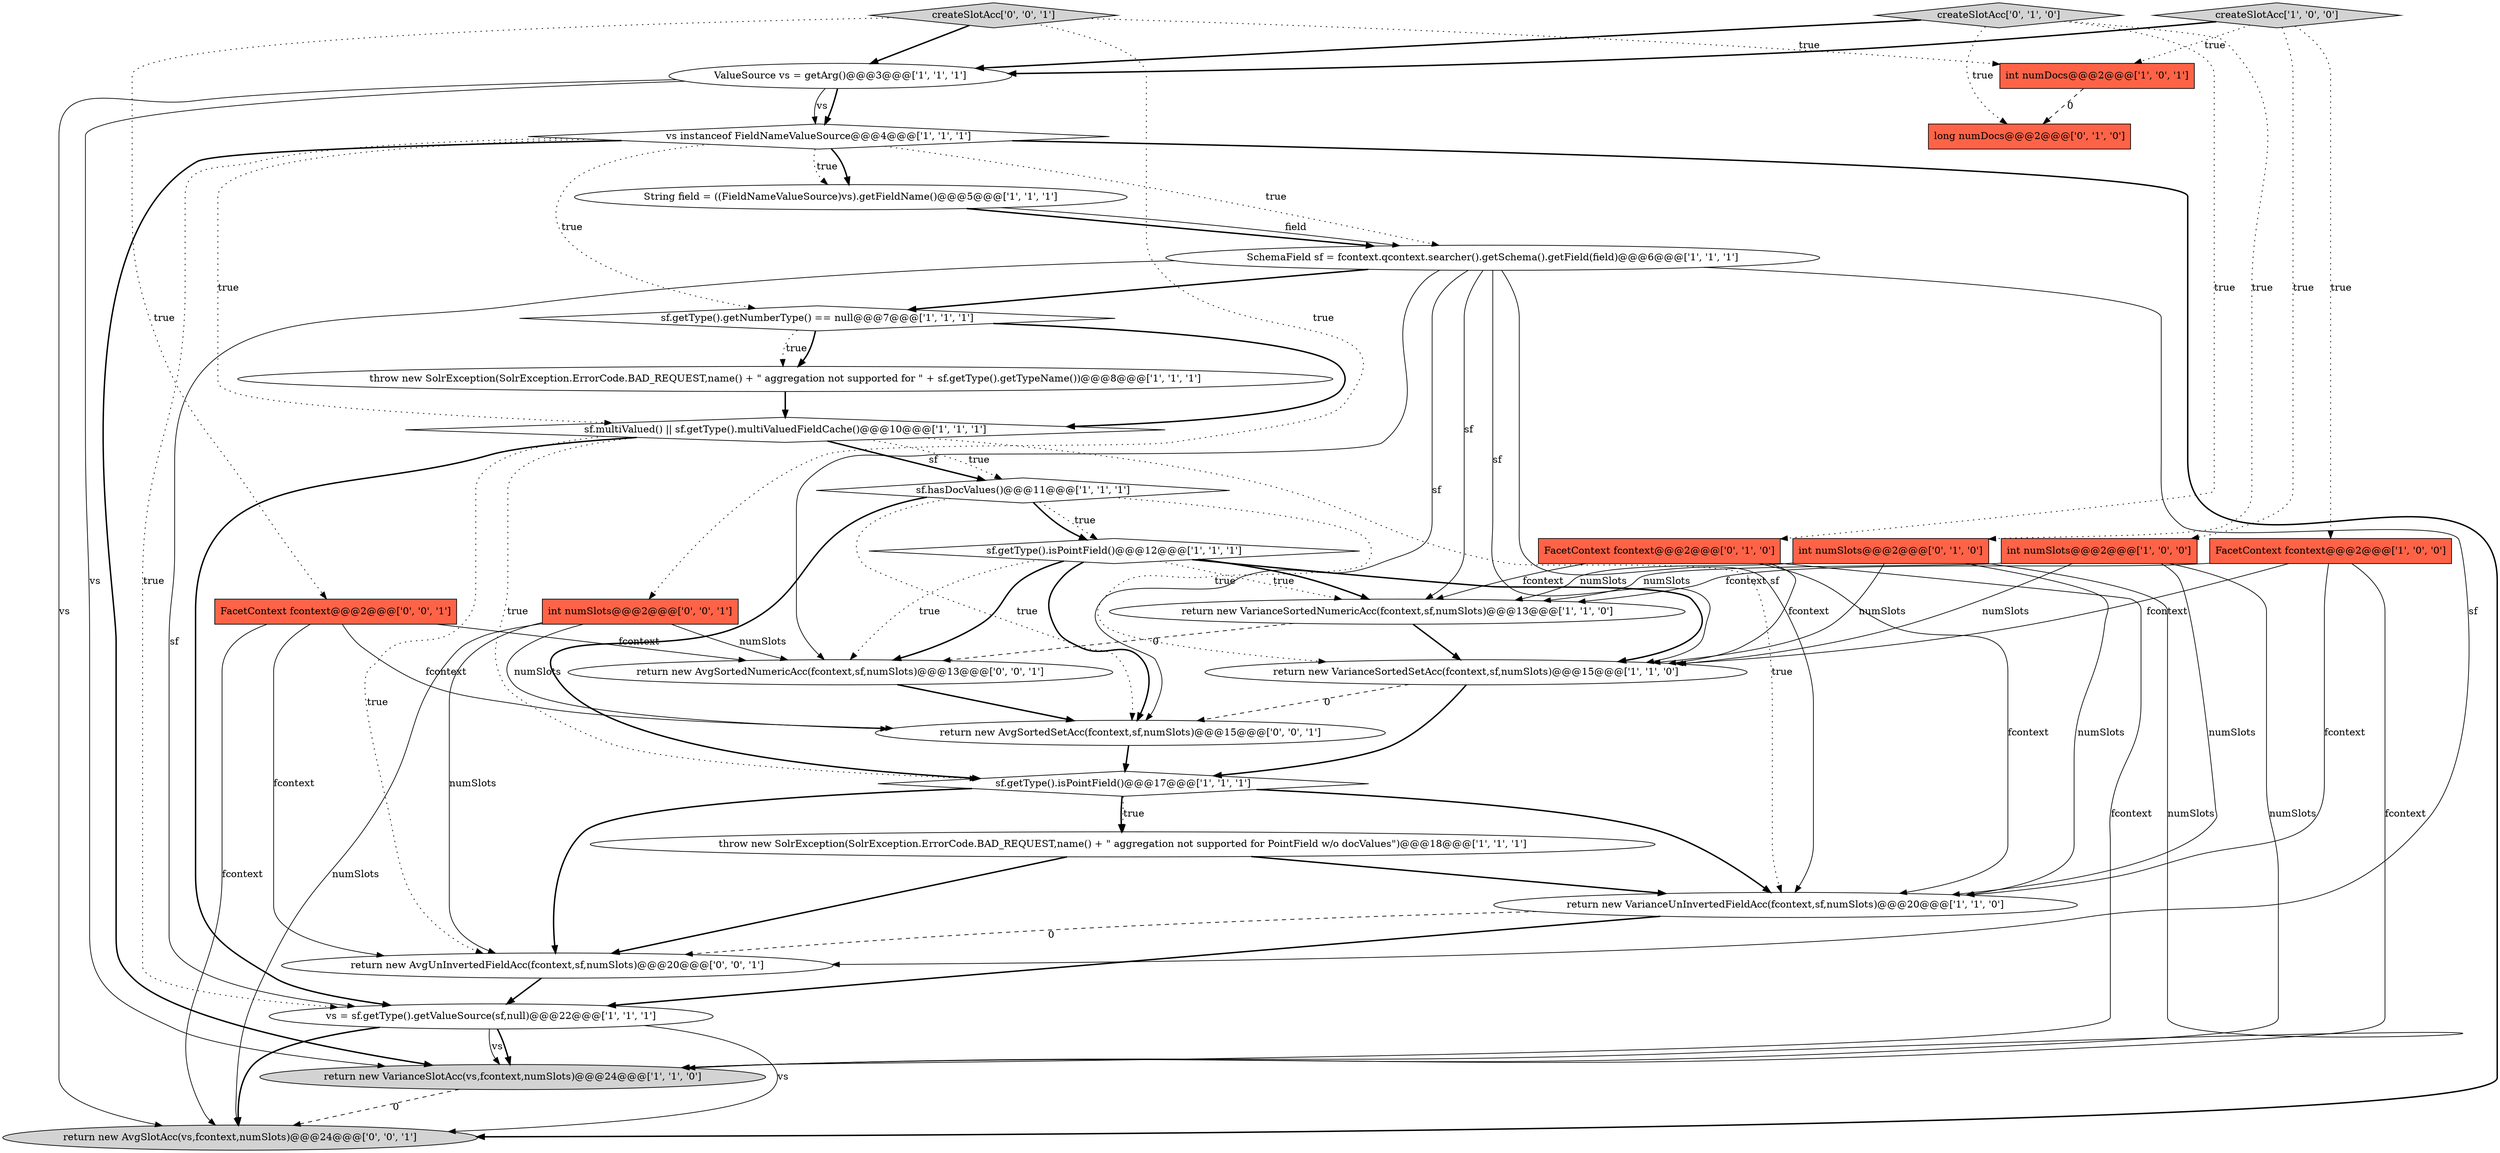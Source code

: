 digraph {
20 [style = filled, label = "createSlotAcc['0', '1', '0']", fillcolor = lightgray, shape = diamond image = "AAA0AAABBB2BBB"];
9 [style = filled, label = "SchemaField sf = fcontext.qcontext.searcher().getSchema().getField(field)@@@6@@@['1', '1', '1']", fillcolor = white, shape = ellipse image = "AAA0AAABBB1BBB"];
8 [style = filled, label = "int numSlots@@@2@@@['1', '0', '0']", fillcolor = tomato, shape = box image = "AAA0AAABBB1BBB"];
7 [style = filled, label = "String field = ((FieldNameValueSource)vs).getFieldName()@@@5@@@['1', '1', '1']", fillcolor = white, shape = ellipse image = "AAA0AAABBB1BBB"];
27 [style = filled, label = "return new AvgUnInvertedFieldAcc(fcontext,sf,numSlots)@@@20@@@['0', '0', '1']", fillcolor = white, shape = ellipse image = "AAA0AAABBB3BBB"];
25 [style = filled, label = "int numSlots@@@2@@@['0', '0', '1']", fillcolor = tomato, shape = box image = "AAA0AAABBB3BBB"];
13 [style = filled, label = "return new VarianceSlotAcc(vs,fcontext,numSlots)@@@24@@@['1', '1', '0']", fillcolor = lightgray, shape = ellipse image = "AAA0AAABBB1BBB"];
22 [style = filled, label = "FacetContext fcontext@@@2@@@['0', '1', '0']", fillcolor = tomato, shape = box image = "AAA0AAABBB2BBB"];
2 [style = filled, label = "return new VarianceSortedSetAcc(fcontext,sf,numSlots)@@@15@@@['1', '1', '0']", fillcolor = white, shape = ellipse image = "AAA0AAABBB1BBB"];
15 [style = filled, label = "createSlotAcc['1', '0', '0']", fillcolor = lightgray, shape = diamond image = "AAA0AAABBB1BBB"];
21 [style = filled, label = "int numSlots@@@2@@@['0', '1', '0']", fillcolor = tomato, shape = box image = "AAA0AAABBB2BBB"];
12 [style = filled, label = "int numDocs@@@2@@@['1', '0', '1']", fillcolor = tomato, shape = box image = "AAA0AAABBB1BBB"];
19 [style = filled, label = "ValueSource vs = getArg()@@@3@@@['1', '1', '1']", fillcolor = white, shape = ellipse image = "AAA0AAABBB1BBB"];
14 [style = filled, label = "sf.hasDocValues()@@@11@@@['1', '1', '1']", fillcolor = white, shape = diamond image = "AAA0AAABBB1BBB"];
4 [style = filled, label = "FacetContext fcontext@@@2@@@['1', '0', '0']", fillcolor = tomato, shape = box image = "AAA0AAABBB1BBB"];
17 [style = filled, label = "sf.getType().isPointField()@@@17@@@['1', '1', '1']", fillcolor = white, shape = diamond image = "AAA0AAABBB1BBB"];
3 [style = filled, label = "sf.multiValued() || sf.getType().multiValuedFieldCache()@@@10@@@['1', '1', '1']", fillcolor = white, shape = diamond image = "AAA0AAABBB1BBB"];
24 [style = filled, label = "return new AvgSlotAcc(vs,fcontext,numSlots)@@@24@@@['0', '0', '1']", fillcolor = lightgray, shape = ellipse image = "AAA0AAABBB3BBB"];
11 [style = filled, label = "throw new SolrException(SolrException.ErrorCode.BAD_REQUEST,name() + \" aggregation not supported for \" + sf.getType().getTypeName())@@@8@@@['1', '1', '1']", fillcolor = white, shape = ellipse image = "AAA0AAABBB1BBB"];
26 [style = filled, label = "return new AvgSortedNumericAcc(fcontext,sf,numSlots)@@@13@@@['0', '0', '1']", fillcolor = white, shape = ellipse image = "AAA0AAABBB3BBB"];
1 [style = filled, label = "vs instanceof FieldNameValueSource@@@4@@@['1', '1', '1']", fillcolor = white, shape = diamond image = "AAA0AAABBB1BBB"];
28 [style = filled, label = "return new AvgSortedSetAcc(fcontext,sf,numSlots)@@@15@@@['0', '0', '1']", fillcolor = white, shape = ellipse image = "AAA0AAABBB3BBB"];
18 [style = filled, label = "sf.getType().isPointField()@@@12@@@['1', '1', '1']", fillcolor = white, shape = diamond image = "AAA0AAABBB1BBB"];
0 [style = filled, label = "return new VarianceUnInvertedFieldAcc(fcontext,sf,numSlots)@@@20@@@['1', '1', '0']", fillcolor = white, shape = ellipse image = "AAA0AAABBB1BBB"];
5 [style = filled, label = "throw new SolrException(SolrException.ErrorCode.BAD_REQUEST,name() + \" aggregation not supported for PointField w/o docValues\")@@@18@@@['1', '1', '1']", fillcolor = white, shape = ellipse image = "AAA0AAABBB1BBB"];
29 [style = filled, label = "FacetContext fcontext@@@2@@@['0', '0', '1']", fillcolor = tomato, shape = box image = "AAA0AAABBB3BBB"];
23 [style = filled, label = "long numDocs@@@2@@@['0', '1', '0']", fillcolor = tomato, shape = box image = "AAA1AAABBB2BBB"];
10 [style = filled, label = "return new VarianceSortedNumericAcc(fcontext,sf,numSlots)@@@13@@@['1', '1', '0']", fillcolor = white, shape = ellipse image = "AAA0AAABBB1BBB"];
16 [style = filled, label = "sf.getType().getNumberType() == null@@@7@@@['1', '1', '1']", fillcolor = white, shape = diamond image = "AAA0AAABBB1BBB"];
30 [style = filled, label = "createSlotAcc['0', '0', '1']", fillcolor = lightgray, shape = diamond image = "AAA0AAABBB3BBB"];
6 [style = filled, label = "vs = sf.getType().getValueSource(sf,null)@@@22@@@['1', '1', '1']", fillcolor = white, shape = ellipse image = "AAA0AAABBB1BBB"];
21->13 [style = solid, label="numSlots"];
4->13 [style = solid, label="fcontext"];
14->17 [style = bold, label=""];
1->13 [style = bold, label=""];
9->16 [style = bold, label=""];
4->10 [style = solid, label="fcontext"];
1->3 [style = dotted, label="true"];
3->27 [style = dotted, label="true"];
7->9 [style = bold, label=""];
19->1 [style = bold, label=""];
13->24 [style = dashed, label="0"];
22->10 [style = solid, label="fcontext"];
15->8 [style = dotted, label="true"];
5->0 [style = bold, label=""];
3->0 [style = dotted, label="true"];
1->6 [style = dotted, label="true"];
19->13 [style = solid, label="vs"];
9->6 [style = solid, label="sf"];
29->26 [style = solid, label="fcontext"];
9->27 [style = solid, label="sf"];
26->28 [style = bold, label=""];
17->27 [style = bold, label=""];
22->2 [style = solid, label="fcontext"];
14->18 [style = dotted, label="true"];
8->0 [style = solid, label="numSlots"];
25->26 [style = solid, label="numSlots"];
16->3 [style = bold, label=""];
14->2 [style = dotted, label="true"];
17->5 [style = bold, label=""];
29->24 [style = solid, label="fcontext"];
9->2 [style = solid, label="sf"];
30->12 [style = dotted, label="true"];
0->27 [style = dashed, label="0"];
19->24 [style = solid, label="vs"];
18->28 [style = bold, label=""];
30->19 [style = bold, label=""];
30->29 [style = dotted, label="true"];
18->26 [style = dotted, label="true"];
2->28 [style = dashed, label="0"];
15->12 [style = dotted, label="true"];
14->18 [style = bold, label=""];
3->17 [style = dotted, label="true"];
10->2 [style = bold, label=""];
20->22 [style = dotted, label="true"];
20->19 [style = bold, label=""];
16->11 [style = dotted, label="true"];
8->2 [style = solid, label="numSlots"];
8->10 [style = solid, label="numSlots"];
2->17 [style = bold, label=""];
21->0 [style = solid, label="numSlots"];
12->23 [style = dashed, label="0"];
9->28 [style = solid, label="sf"];
7->9 [style = solid, label="field"];
18->26 [style = bold, label=""];
22->0 [style = solid, label="fcontext"];
4->0 [style = solid, label="fcontext"];
9->0 [style = solid, label="sf"];
3->6 [style = bold, label=""];
6->24 [style = bold, label=""];
15->19 [style = bold, label=""];
1->7 [style = bold, label=""];
3->14 [style = dotted, label="true"];
18->10 [style = dotted, label="true"];
25->27 [style = solid, label="numSlots"];
21->2 [style = solid, label="numSlots"];
17->0 [style = bold, label=""];
30->25 [style = dotted, label="true"];
18->10 [style = bold, label=""];
11->3 [style = bold, label=""];
14->28 [style = dotted, label="true"];
6->13 [style = solid, label="vs"];
6->13 [style = bold, label=""];
1->9 [style = dotted, label="true"];
20->23 [style = dotted, label="true"];
28->17 [style = bold, label=""];
25->24 [style = solid, label="numSlots"];
19->1 [style = solid, label="vs"];
1->16 [style = dotted, label="true"];
4->2 [style = solid, label="fcontext"];
9->26 [style = solid, label="sf"];
16->11 [style = bold, label=""];
0->6 [style = bold, label=""];
25->28 [style = solid, label="numSlots"];
3->14 [style = bold, label=""];
20->21 [style = dotted, label="true"];
29->28 [style = solid, label="fcontext"];
18->2 [style = bold, label=""];
27->6 [style = bold, label=""];
15->4 [style = dotted, label="true"];
29->27 [style = solid, label="fcontext"];
1->7 [style = dotted, label="true"];
8->13 [style = solid, label="numSlots"];
10->26 [style = dashed, label="0"];
1->24 [style = bold, label=""];
9->10 [style = solid, label="sf"];
6->24 [style = solid, label="vs"];
5->27 [style = bold, label=""];
21->10 [style = solid, label="numSlots"];
22->13 [style = solid, label="fcontext"];
17->5 [style = dotted, label="true"];
}
